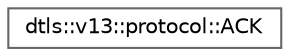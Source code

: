 digraph "Graphical Class Hierarchy"
{
 // LATEX_PDF_SIZE
  bgcolor="transparent";
  edge [fontname=Helvetica,fontsize=10,labelfontname=Helvetica,labelfontsize=10];
  node [fontname=Helvetica,fontsize=10,shape=box,height=0.2,width=0.4];
  rankdir="LR";
  Node0 [id="Node000000",label="dtls::v13::protocol::ACK",height=0.2,width=0.4,color="grey40", fillcolor="white", style="filled",URL="$classdtls_1_1v13_1_1protocol_1_1ACK.html",tooltip=" "];
}
